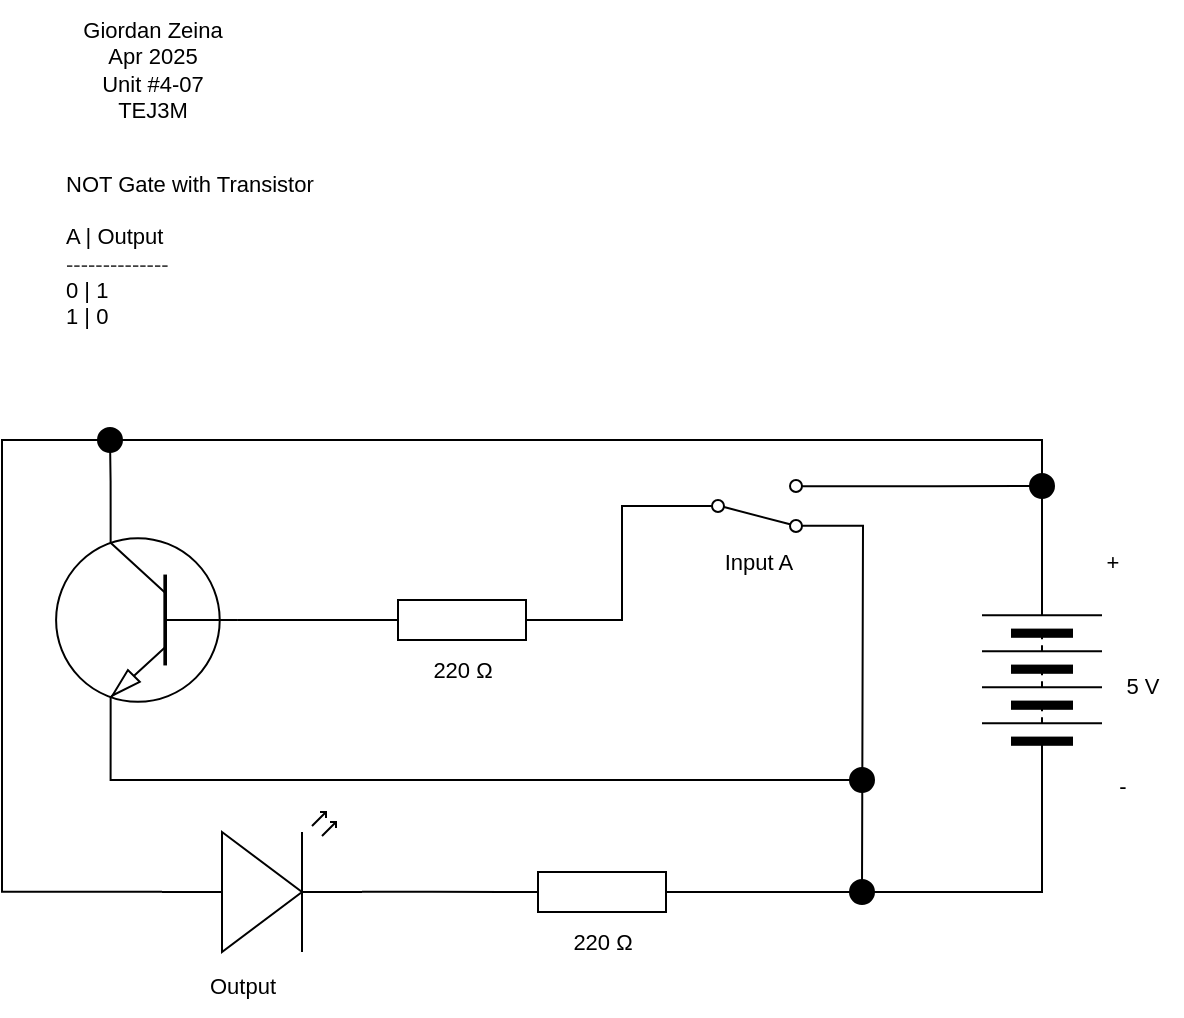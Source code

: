 <mxfile>
    <diagram id="4tfZgg9RtbvrpVTviLDC" name="Page-1">
        <mxGraphModel dx="638" dy="658" grid="1" gridSize="10" guides="1" tooltips="1" connect="1" arrows="1" fold="1" page="1" pageScale="1" pageWidth="827" pageHeight="1169" math="0" shadow="0">
            <root>
                <mxCell id="0"/>
                <mxCell id="1" parent="0"/>
                <mxCell id="2" value="&lt;div&gt;&lt;font color=&quot;#000000&quot;&gt;NOT Gate with Transistor&lt;/font&gt;&lt;/div&gt;&lt;div&gt;&lt;span style=&quot;background-color: light-dark(#ffffff, var(--ge-dark-color, #121212));&quot;&gt;&lt;br&gt;&lt;/span&gt;&lt;/div&gt;&lt;div&gt;&lt;span style=&quot;background-color: light-dark(#ffffff, var(--ge-dark-color, #121212));&quot;&gt;A | Output&lt;/span&gt;&lt;/div&gt;&lt;div&gt;&lt;span style=&quot;background-color: light-dark(#ffffff, var(--ge-dark-color, #121212)); color: rgb(63, 63, 63);&quot;&gt;--------------&lt;/span&gt;&lt;/div&gt;&lt;div&gt;&lt;span style=&quot;background-color: light-dark(#ffffff, var(--ge-dark-color, #121212));&quot;&gt;0 | 1&lt;/span&gt;&lt;/div&gt;&lt;div&gt;&lt;font color=&quot;#000000&quot;&gt;1 | 0&lt;/font&gt;&lt;/div&gt;" style="text;html=1;align=left;verticalAlign=middle;resizable=0;points=[];autosize=1;strokeColor=none;fillColor=none;fontFamily=Helvetica;fontSize=11;fontColor=default;labelBackgroundColor=default;" parent="1" vertex="1">
                    <mxGeometry x="140" y="160" width="150" height="90" as="geometry"/>
                </mxCell>
                <mxCell id="3" value="&lt;div&gt;&lt;font color=&quot;#000000&quot;&gt;Giordan Zeina&lt;/font&gt;&lt;/div&gt;&lt;div&gt;&lt;font color=&quot;#000000&quot;&gt;Apr 2025&lt;/font&gt;&lt;/div&gt;&lt;div&gt;&lt;font color=&quot;#000000&quot;&gt;Unit #4-07&lt;/font&gt;&lt;/div&gt;&lt;div&gt;&lt;font color=&quot;#000000&quot;&gt;TEJ3M&lt;/font&gt;&lt;/div&gt;" style="text;html=1;align=center;verticalAlign=middle;resizable=0;points=[];autosize=1;strokeColor=none;fillColor=none;fontFamily=Helvetica;fontSize=11;fontColor=default;labelBackgroundColor=default;" parent="1" vertex="1">
                    <mxGeometry x="140" y="80" width="90" height="70" as="geometry"/>
                </mxCell>
                <mxCell id="4" value="" style="pointerEvents=1;verticalLabelPosition=bottom;shadow=0;dashed=0;align=center;html=1;verticalAlign=top;shape=mxgraph.electrical.resistors.resistor_1;" vertex="1" parent="1">
                    <mxGeometry x="290" y="380" width="100" height="20" as="geometry"/>
                </mxCell>
                <mxCell id="11" style="edgeStyle=orthogonalEdgeStyle;shape=connector;rounded=0;html=1;exitX=1;exitY=0.5;exitDx=0;exitDy=0;exitPerimeter=0;entryX=0;entryY=0.5;entryDx=0;entryDy=0;strokeColor=default;align=center;verticalAlign=middle;fontFamily=Helvetica;fontSize=11;fontColor=default;labelBackgroundColor=default;endArrow=none;endFill=0;" edge="1" parent="1" source="5" target="8">
                    <mxGeometry relative="1" as="geometry"/>
                </mxCell>
                <mxCell id="5" value="" style="pointerEvents=1;verticalLabelPosition=bottom;shadow=0;dashed=0;align=center;html=1;verticalAlign=top;shape=mxgraph.electrical.resistors.resistor_1;" vertex="1" parent="1">
                    <mxGeometry x="360" y="516" width="100" height="20" as="geometry"/>
                </mxCell>
                <mxCell id="24" style="edgeStyle=orthogonalEdgeStyle;shape=connector;rounded=0;html=1;exitX=0.7;exitY=0;exitDx=0;exitDy=0;exitPerimeter=0;strokeColor=default;align=center;verticalAlign=middle;fontFamily=Helvetica;fontSize=11;fontColor=default;labelBackgroundColor=default;endArrow=oval;endFill=1;endSize=12;" edge="1" parent="1" source="7">
                    <mxGeometry relative="1" as="geometry">
                        <mxPoint x="164" y="300" as="targetPoint"/>
                    </mxGeometry>
                </mxCell>
                <mxCell id="25" style="edgeStyle=orthogonalEdgeStyle;shape=connector;rounded=0;html=1;exitX=0.7;exitY=1;exitDx=0;exitDy=0;exitPerimeter=0;strokeColor=default;align=center;verticalAlign=middle;fontFamily=Helvetica;fontSize=11;fontColor=default;labelBackgroundColor=default;endArrow=oval;endFill=1;endSize=12;" edge="1" parent="1" source="7">
                    <mxGeometry relative="1" as="geometry">
                        <mxPoint x="540" y="470" as="targetPoint"/>
                        <Array as="points">
                            <mxPoint x="164" y="470"/>
                        </Array>
                    </mxGeometry>
                </mxCell>
                <mxCell id="26" value="" style="edgeStyle=orthogonalEdgeStyle;shape=connector;rounded=0;html=1;strokeColor=default;align=center;verticalAlign=middle;fontFamily=Helvetica;fontSize=11;fontColor=default;labelBackgroundColor=default;endArrow=none;endFill=0;endSize=12;" edge="1" parent="1" source="7" target="4">
                    <mxGeometry relative="1" as="geometry"/>
                </mxCell>
                <mxCell id="7" value="" style="verticalLabelPosition=bottom;shadow=0;dashed=0;align=center;html=1;verticalAlign=top;shape=mxgraph.electrical.transistors.npn_transistor_1;rotation=-180;flipH=0;flipV=1;" vertex="1" parent="1">
                    <mxGeometry x="135" y="340" width="95" height="100" as="geometry"/>
                </mxCell>
                <mxCell id="8" value="" style="pointerEvents=1;verticalLabelPosition=bottom;shadow=0;dashed=0;align=center;html=1;verticalAlign=top;shape=mxgraph.electrical.miscellaneous.batteryStack;rotation=-90;" vertex="1" parent="1">
                    <mxGeometry x="580" y="390" width="100" height="60" as="geometry"/>
                </mxCell>
                <mxCell id="9" value="" style="verticalLabelPosition=bottom;shadow=0;dashed=0;align=center;html=1;verticalAlign=top;shape=mxgraph.electrical.opto_electronics.led_2;pointerEvents=1;" vertex="1" parent="1">
                    <mxGeometry x="190" y="486" width="100" height="70" as="geometry"/>
                </mxCell>
                <mxCell id="10" style="edgeStyle=orthogonalEdgeStyle;html=1;exitX=1;exitY=0.57;exitDx=0;exitDy=0;exitPerimeter=0;entryX=0;entryY=0.5;entryDx=0;entryDy=0;entryPerimeter=0;rounded=0;endArrow=none;endFill=0;" edge="1" parent="1" source="9" target="5">
                    <mxGeometry relative="1" as="geometry"/>
                </mxCell>
                <mxCell id="17" style="edgeStyle=orthogonalEdgeStyle;shape=connector;rounded=0;html=1;exitX=1;exitY=0.12;exitDx=0;exitDy=0;strokeColor=default;align=center;verticalAlign=middle;fontFamily=Helvetica;fontSize=11;fontColor=default;labelBackgroundColor=default;endArrow=oval;endFill=1;endSize=12;" edge="1" parent="1" source="14">
                    <mxGeometry relative="1" as="geometry">
                        <mxPoint x="630" y="323" as="targetPoint"/>
                    </mxGeometry>
                </mxCell>
                <mxCell id="14" value="" style="html=1;shape=mxgraph.electrical.electro-mechanical.twoWaySwitch;aspect=fixed;elSwitchState=2;rotation=0;flipV=1;" vertex="1" parent="1">
                    <mxGeometry x="450" y="320" width="75" height="26" as="geometry"/>
                </mxCell>
                <mxCell id="15" style="edgeStyle=orthogonalEdgeStyle;shape=connector;rounded=0;html=1;exitX=0;exitY=0.5;exitDx=0;exitDy=0;entryX=1;entryY=0.5;entryDx=0;entryDy=0;entryPerimeter=0;strokeColor=default;align=center;verticalAlign=middle;fontFamily=Helvetica;fontSize=11;fontColor=default;labelBackgroundColor=default;endArrow=none;endFill=0;" edge="1" parent="1" source="14" target="4">
                    <mxGeometry relative="1" as="geometry"/>
                </mxCell>
                <mxCell id="21" style="edgeStyle=orthogonalEdgeStyle;shape=connector;rounded=0;html=1;exitX=1;exitY=0.88;exitDx=0;exitDy=0;strokeColor=default;align=center;verticalAlign=middle;fontFamily=Helvetica;fontSize=11;fontColor=default;labelBackgroundColor=default;endArrow=oval;endFill=1;endSize=12;" edge="1" parent="1" source="14">
                    <mxGeometry relative="1" as="geometry">
                        <mxPoint x="540" y="526" as="targetPoint"/>
                    </mxGeometry>
                </mxCell>
                <mxCell id="22" style="edgeStyle=orthogonalEdgeStyle;shape=connector;rounded=0;html=1;exitX=1;exitY=0.5;exitDx=0;exitDy=0;entryX=0;entryY=0.57;entryDx=0;entryDy=0;entryPerimeter=0;strokeColor=default;align=center;verticalAlign=middle;fontFamily=Helvetica;fontSize=11;fontColor=default;labelBackgroundColor=default;endArrow=none;endFill=0;" edge="1" parent="1" source="8" target="9">
                    <mxGeometry relative="1" as="geometry">
                        <Array as="points">
                            <mxPoint x="630" y="300"/>
                            <mxPoint x="110" y="300"/>
                            <mxPoint x="110" y="526"/>
                        </Array>
                    </mxGeometry>
                </mxCell>
                <mxCell id="27" value="Output" style="text;html=1;align=center;verticalAlign=middle;resizable=0;points=[];autosize=1;strokeColor=none;fillColor=none;fontFamily=Helvetica;fontSize=11;fontColor=default;labelBackgroundColor=default;" vertex="1" parent="1">
                    <mxGeometry x="200" y="558" width="60" height="30" as="geometry"/>
                </mxCell>
                <mxCell id="30" value="220&amp;nbsp;Ω" style="text;html=1;align=center;verticalAlign=middle;resizable=0;points=[];autosize=1;strokeColor=none;fillColor=none;fontFamily=Helvetica;fontSize=11;fontColor=default;labelBackgroundColor=default;" vertex="1" parent="1">
                    <mxGeometry x="315" y="400" width="50" height="30" as="geometry"/>
                </mxCell>
                <mxCell id="31" value="220&amp;nbsp;Ω" style="text;html=1;align=center;verticalAlign=middle;resizable=0;points=[];autosize=1;strokeColor=none;fillColor=none;fontFamily=Helvetica;fontSize=11;fontColor=default;labelBackgroundColor=default;" vertex="1" parent="1">
                    <mxGeometry x="385" y="536" width="50" height="30" as="geometry"/>
                </mxCell>
                <mxCell id="32" value="Input A" style="text;html=1;align=center;verticalAlign=middle;resizable=0;points=[];autosize=1;strokeColor=none;fillColor=none;fontFamily=Helvetica;fontSize=11;fontColor=default;labelBackgroundColor=default;" vertex="1" parent="1">
                    <mxGeometry x="457.5" y="346" width="60" height="30" as="geometry"/>
                </mxCell>
                <mxCell id="34" value="+" style="text;html=1;align=center;verticalAlign=middle;resizable=0;points=[];autosize=1;strokeColor=none;fillColor=none;fontFamily=Helvetica;fontSize=11;fontColor=default;labelBackgroundColor=default;" vertex="1" parent="1">
                    <mxGeometry x="650" y="346" width="30" height="30" as="geometry"/>
                </mxCell>
                <mxCell id="35" value="-" style="text;html=1;align=center;verticalAlign=middle;resizable=0;points=[];autosize=1;strokeColor=none;fillColor=none;fontFamily=Helvetica;fontSize=11;fontColor=default;labelBackgroundColor=default;" vertex="1" parent="1">
                    <mxGeometry x="655" y="458" width="30" height="30" as="geometry"/>
                </mxCell>
                <mxCell id="36" value="5 V" style="text;html=1;align=center;verticalAlign=middle;resizable=0;points=[];autosize=1;strokeColor=none;fillColor=none;fontFamily=Helvetica;fontSize=11;fontColor=default;labelBackgroundColor=default;" vertex="1" parent="1">
                    <mxGeometry x="660" y="408" width="40" height="30" as="geometry"/>
                </mxCell>
            </root>
        </mxGraphModel>
    </diagram>
</mxfile>